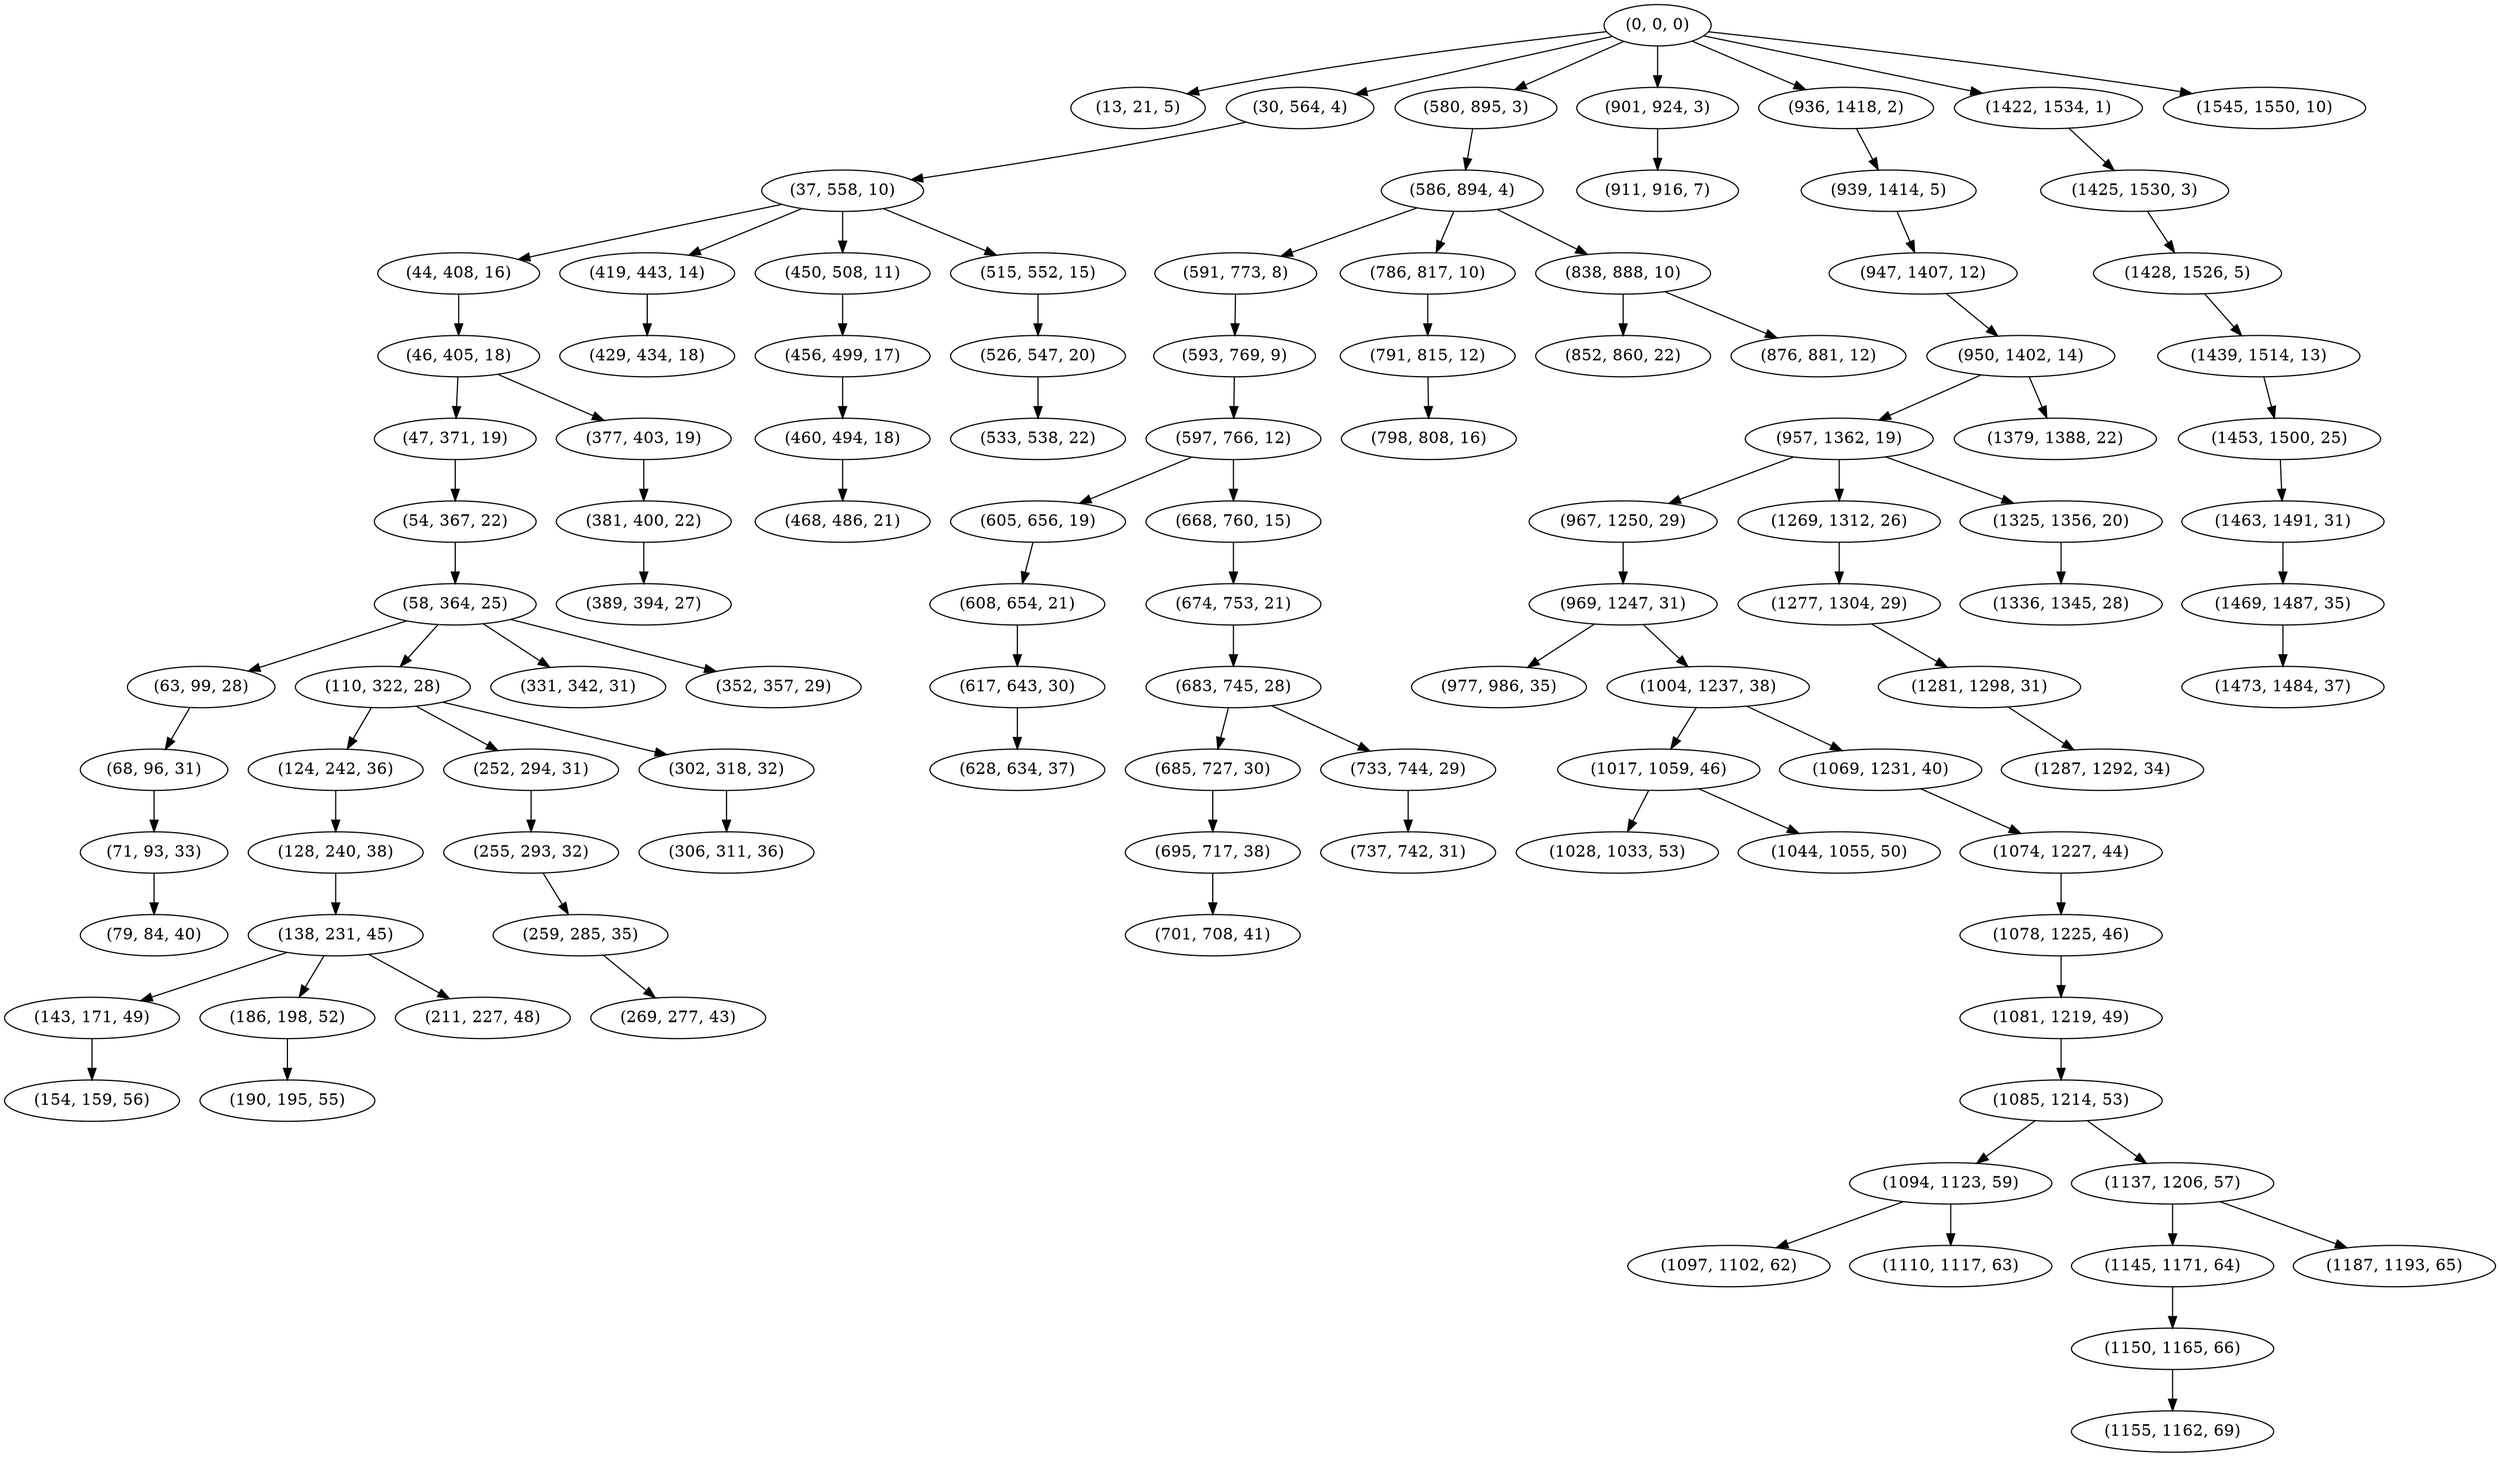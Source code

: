 digraph tree {
    "(0, 0, 0)";
    "(13, 21, 5)";
    "(30, 564, 4)";
    "(37, 558, 10)";
    "(44, 408, 16)";
    "(46, 405, 18)";
    "(47, 371, 19)";
    "(54, 367, 22)";
    "(58, 364, 25)";
    "(63, 99, 28)";
    "(68, 96, 31)";
    "(71, 93, 33)";
    "(79, 84, 40)";
    "(110, 322, 28)";
    "(124, 242, 36)";
    "(128, 240, 38)";
    "(138, 231, 45)";
    "(143, 171, 49)";
    "(154, 159, 56)";
    "(186, 198, 52)";
    "(190, 195, 55)";
    "(211, 227, 48)";
    "(252, 294, 31)";
    "(255, 293, 32)";
    "(259, 285, 35)";
    "(269, 277, 43)";
    "(302, 318, 32)";
    "(306, 311, 36)";
    "(331, 342, 31)";
    "(352, 357, 29)";
    "(377, 403, 19)";
    "(381, 400, 22)";
    "(389, 394, 27)";
    "(419, 443, 14)";
    "(429, 434, 18)";
    "(450, 508, 11)";
    "(456, 499, 17)";
    "(460, 494, 18)";
    "(468, 486, 21)";
    "(515, 552, 15)";
    "(526, 547, 20)";
    "(533, 538, 22)";
    "(580, 895, 3)";
    "(586, 894, 4)";
    "(591, 773, 8)";
    "(593, 769, 9)";
    "(597, 766, 12)";
    "(605, 656, 19)";
    "(608, 654, 21)";
    "(617, 643, 30)";
    "(628, 634, 37)";
    "(668, 760, 15)";
    "(674, 753, 21)";
    "(683, 745, 28)";
    "(685, 727, 30)";
    "(695, 717, 38)";
    "(701, 708, 41)";
    "(733, 744, 29)";
    "(737, 742, 31)";
    "(786, 817, 10)";
    "(791, 815, 12)";
    "(798, 808, 16)";
    "(838, 888, 10)";
    "(852, 860, 22)";
    "(876, 881, 12)";
    "(901, 924, 3)";
    "(911, 916, 7)";
    "(936, 1418, 2)";
    "(939, 1414, 5)";
    "(947, 1407, 12)";
    "(950, 1402, 14)";
    "(957, 1362, 19)";
    "(967, 1250, 29)";
    "(969, 1247, 31)";
    "(977, 986, 35)";
    "(1004, 1237, 38)";
    "(1017, 1059, 46)";
    "(1028, 1033, 53)";
    "(1044, 1055, 50)";
    "(1069, 1231, 40)";
    "(1074, 1227, 44)";
    "(1078, 1225, 46)";
    "(1081, 1219, 49)";
    "(1085, 1214, 53)";
    "(1094, 1123, 59)";
    "(1097, 1102, 62)";
    "(1110, 1117, 63)";
    "(1137, 1206, 57)";
    "(1145, 1171, 64)";
    "(1150, 1165, 66)";
    "(1155, 1162, 69)";
    "(1187, 1193, 65)";
    "(1269, 1312, 26)";
    "(1277, 1304, 29)";
    "(1281, 1298, 31)";
    "(1287, 1292, 34)";
    "(1325, 1356, 20)";
    "(1336, 1345, 28)";
    "(1379, 1388, 22)";
    "(1422, 1534, 1)";
    "(1425, 1530, 3)";
    "(1428, 1526, 5)";
    "(1439, 1514, 13)";
    "(1453, 1500, 25)";
    "(1463, 1491, 31)";
    "(1469, 1487, 35)";
    "(1473, 1484, 37)";
    "(1545, 1550, 10)";
    "(0, 0, 0)" -> "(13, 21, 5)";
    "(0, 0, 0)" -> "(30, 564, 4)";
    "(0, 0, 0)" -> "(580, 895, 3)";
    "(0, 0, 0)" -> "(901, 924, 3)";
    "(0, 0, 0)" -> "(936, 1418, 2)";
    "(0, 0, 0)" -> "(1422, 1534, 1)";
    "(0, 0, 0)" -> "(1545, 1550, 10)";
    "(30, 564, 4)" -> "(37, 558, 10)";
    "(37, 558, 10)" -> "(44, 408, 16)";
    "(37, 558, 10)" -> "(419, 443, 14)";
    "(37, 558, 10)" -> "(450, 508, 11)";
    "(37, 558, 10)" -> "(515, 552, 15)";
    "(44, 408, 16)" -> "(46, 405, 18)";
    "(46, 405, 18)" -> "(47, 371, 19)";
    "(46, 405, 18)" -> "(377, 403, 19)";
    "(47, 371, 19)" -> "(54, 367, 22)";
    "(54, 367, 22)" -> "(58, 364, 25)";
    "(58, 364, 25)" -> "(63, 99, 28)";
    "(58, 364, 25)" -> "(110, 322, 28)";
    "(58, 364, 25)" -> "(331, 342, 31)";
    "(58, 364, 25)" -> "(352, 357, 29)";
    "(63, 99, 28)" -> "(68, 96, 31)";
    "(68, 96, 31)" -> "(71, 93, 33)";
    "(71, 93, 33)" -> "(79, 84, 40)";
    "(110, 322, 28)" -> "(124, 242, 36)";
    "(110, 322, 28)" -> "(252, 294, 31)";
    "(110, 322, 28)" -> "(302, 318, 32)";
    "(124, 242, 36)" -> "(128, 240, 38)";
    "(128, 240, 38)" -> "(138, 231, 45)";
    "(138, 231, 45)" -> "(143, 171, 49)";
    "(138, 231, 45)" -> "(186, 198, 52)";
    "(138, 231, 45)" -> "(211, 227, 48)";
    "(143, 171, 49)" -> "(154, 159, 56)";
    "(186, 198, 52)" -> "(190, 195, 55)";
    "(252, 294, 31)" -> "(255, 293, 32)";
    "(255, 293, 32)" -> "(259, 285, 35)";
    "(259, 285, 35)" -> "(269, 277, 43)";
    "(302, 318, 32)" -> "(306, 311, 36)";
    "(377, 403, 19)" -> "(381, 400, 22)";
    "(381, 400, 22)" -> "(389, 394, 27)";
    "(419, 443, 14)" -> "(429, 434, 18)";
    "(450, 508, 11)" -> "(456, 499, 17)";
    "(456, 499, 17)" -> "(460, 494, 18)";
    "(460, 494, 18)" -> "(468, 486, 21)";
    "(515, 552, 15)" -> "(526, 547, 20)";
    "(526, 547, 20)" -> "(533, 538, 22)";
    "(580, 895, 3)" -> "(586, 894, 4)";
    "(586, 894, 4)" -> "(591, 773, 8)";
    "(586, 894, 4)" -> "(786, 817, 10)";
    "(586, 894, 4)" -> "(838, 888, 10)";
    "(591, 773, 8)" -> "(593, 769, 9)";
    "(593, 769, 9)" -> "(597, 766, 12)";
    "(597, 766, 12)" -> "(605, 656, 19)";
    "(597, 766, 12)" -> "(668, 760, 15)";
    "(605, 656, 19)" -> "(608, 654, 21)";
    "(608, 654, 21)" -> "(617, 643, 30)";
    "(617, 643, 30)" -> "(628, 634, 37)";
    "(668, 760, 15)" -> "(674, 753, 21)";
    "(674, 753, 21)" -> "(683, 745, 28)";
    "(683, 745, 28)" -> "(685, 727, 30)";
    "(683, 745, 28)" -> "(733, 744, 29)";
    "(685, 727, 30)" -> "(695, 717, 38)";
    "(695, 717, 38)" -> "(701, 708, 41)";
    "(733, 744, 29)" -> "(737, 742, 31)";
    "(786, 817, 10)" -> "(791, 815, 12)";
    "(791, 815, 12)" -> "(798, 808, 16)";
    "(838, 888, 10)" -> "(852, 860, 22)";
    "(838, 888, 10)" -> "(876, 881, 12)";
    "(901, 924, 3)" -> "(911, 916, 7)";
    "(936, 1418, 2)" -> "(939, 1414, 5)";
    "(939, 1414, 5)" -> "(947, 1407, 12)";
    "(947, 1407, 12)" -> "(950, 1402, 14)";
    "(950, 1402, 14)" -> "(957, 1362, 19)";
    "(950, 1402, 14)" -> "(1379, 1388, 22)";
    "(957, 1362, 19)" -> "(967, 1250, 29)";
    "(957, 1362, 19)" -> "(1269, 1312, 26)";
    "(957, 1362, 19)" -> "(1325, 1356, 20)";
    "(967, 1250, 29)" -> "(969, 1247, 31)";
    "(969, 1247, 31)" -> "(977, 986, 35)";
    "(969, 1247, 31)" -> "(1004, 1237, 38)";
    "(1004, 1237, 38)" -> "(1017, 1059, 46)";
    "(1004, 1237, 38)" -> "(1069, 1231, 40)";
    "(1017, 1059, 46)" -> "(1028, 1033, 53)";
    "(1017, 1059, 46)" -> "(1044, 1055, 50)";
    "(1069, 1231, 40)" -> "(1074, 1227, 44)";
    "(1074, 1227, 44)" -> "(1078, 1225, 46)";
    "(1078, 1225, 46)" -> "(1081, 1219, 49)";
    "(1081, 1219, 49)" -> "(1085, 1214, 53)";
    "(1085, 1214, 53)" -> "(1094, 1123, 59)";
    "(1085, 1214, 53)" -> "(1137, 1206, 57)";
    "(1094, 1123, 59)" -> "(1097, 1102, 62)";
    "(1094, 1123, 59)" -> "(1110, 1117, 63)";
    "(1137, 1206, 57)" -> "(1145, 1171, 64)";
    "(1137, 1206, 57)" -> "(1187, 1193, 65)";
    "(1145, 1171, 64)" -> "(1150, 1165, 66)";
    "(1150, 1165, 66)" -> "(1155, 1162, 69)";
    "(1269, 1312, 26)" -> "(1277, 1304, 29)";
    "(1277, 1304, 29)" -> "(1281, 1298, 31)";
    "(1281, 1298, 31)" -> "(1287, 1292, 34)";
    "(1325, 1356, 20)" -> "(1336, 1345, 28)";
    "(1422, 1534, 1)" -> "(1425, 1530, 3)";
    "(1425, 1530, 3)" -> "(1428, 1526, 5)";
    "(1428, 1526, 5)" -> "(1439, 1514, 13)";
    "(1439, 1514, 13)" -> "(1453, 1500, 25)";
    "(1453, 1500, 25)" -> "(1463, 1491, 31)";
    "(1463, 1491, 31)" -> "(1469, 1487, 35)";
    "(1469, 1487, 35)" -> "(1473, 1484, 37)";
}

